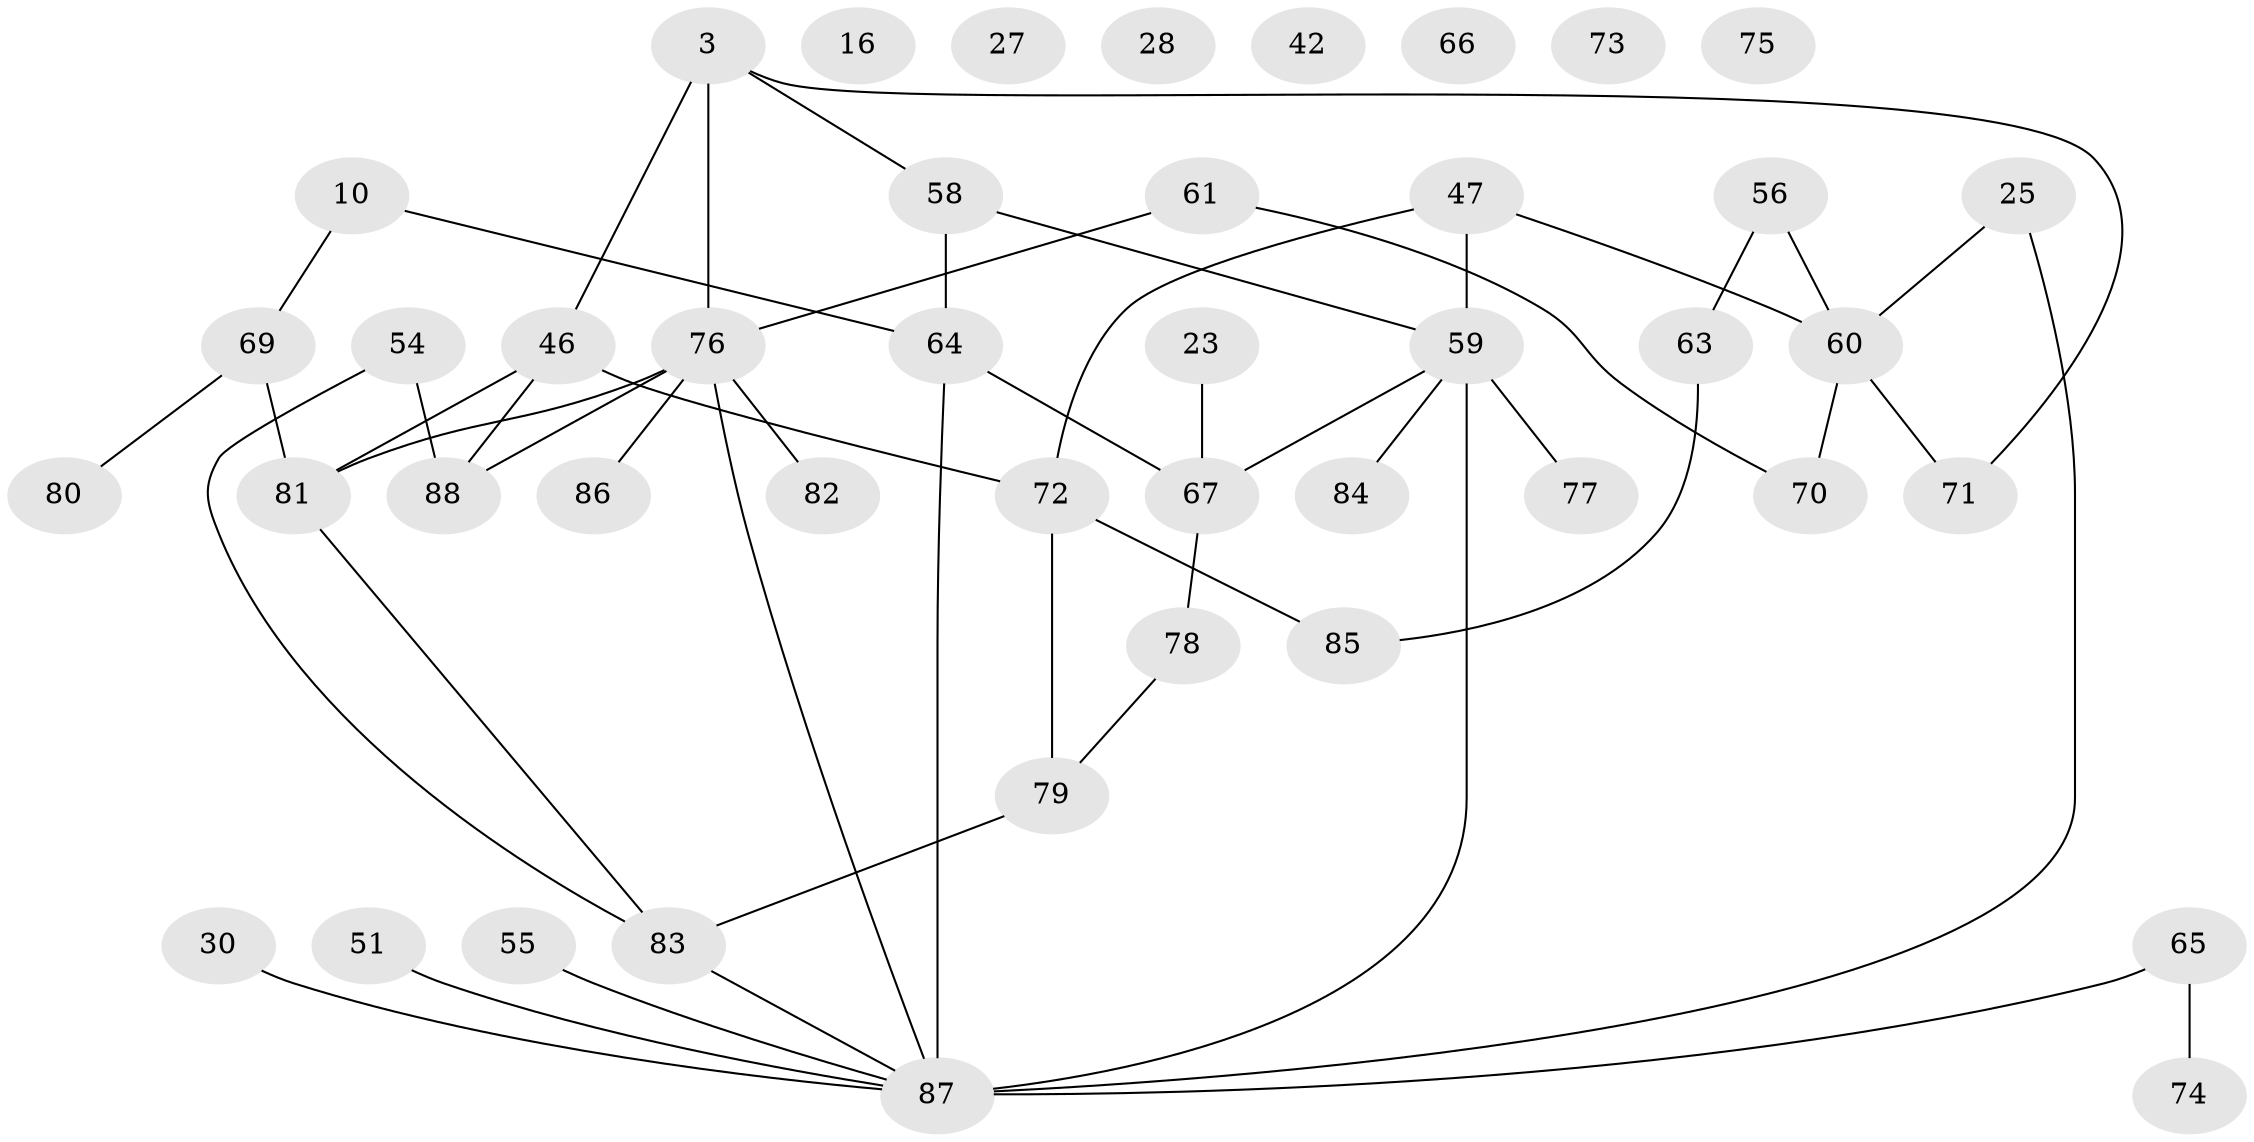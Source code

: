 // original degree distribution, {2: 0.3181818181818182, 5: 0.056818181818181816, 1: 0.18181818181818182, 4: 0.125, 6: 0.022727272727272728, 3: 0.2159090909090909, 0: 0.07954545454545454}
// Generated by graph-tools (version 1.1) at 2025/40/03/09/25 04:40:13]
// undirected, 44 vertices, 51 edges
graph export_dot {
graph [start="1"]
  node [color=gray90,style=filled];
  3;
  10;
  16;
  23 [super="+12"];
  25;
  27;
  28;
  30;
  42;
  46;
  47;
  51;
  54;
  55;
  56;
  58 [super="+22+38"];
  59 [super="+41+40+49"];
  60 [super="+19+21"];
  61;
  63;
  64;
  65 [super="+1+35"];
  66;
  67 [super="+48"];
  69;
  70;
  71 [super="+15"];
  72 [super="+43"];
  73;
  74;
  75;
  76 [super="+29+11"];
  77;
  78;
  79 [super="+68"];
  80;
  81 [super="+32"];
  82;
  83 [super="+52"];
  84;
  85;
  86;
  87 [super="+4+45+44+17+62"];
  88 [super="+33"];
  3 -- 46;
  3 -- 58;
  3 -- 76 [weight=2];
  3 -- 71;
  10 -- 64;
  10 -- 69;
  23 -- 67;
  25 -- 87;
  25 -- 60;
  30 -- 87;
  46 -- 72;
  46 -- 81 [weight=2];
  46 -- 88;
  47 -- 72;
  47 -- 59 [weight=3];
  47 -- 60;
  51 -- 87;
  54 -- 88;
  54 -- 83;
  55 -- 87;
  56 -- 63;
  56 -- 60;
  58 -- 64;
  58 -- 59;
  59 -- 77;
  59 -- 87 [weight=3];
  59 -- 84;
  59 -- 67;
  60 -- 70;
  60 -- 71;
  61 -- 70;
  61 -- 76;
  63 -- 85;
  64 -- 67 [weight=2];
  64 -- 87;
  65 -- 74;
  65 -- 87;
  67 -- 78;
  69 -- 80;
  69 -- 81 [weight=2];
  72 -- 79 [weight=2];
  72 -- 85;
  76 -- 81 [weight=2];
  76 -- 82;
  76 -- 86;
  76 -- 88;
  76 -- 87;
  78 -- 79;
  79 -- 83;
  81 -- 83;
  83 -- 87;
}
